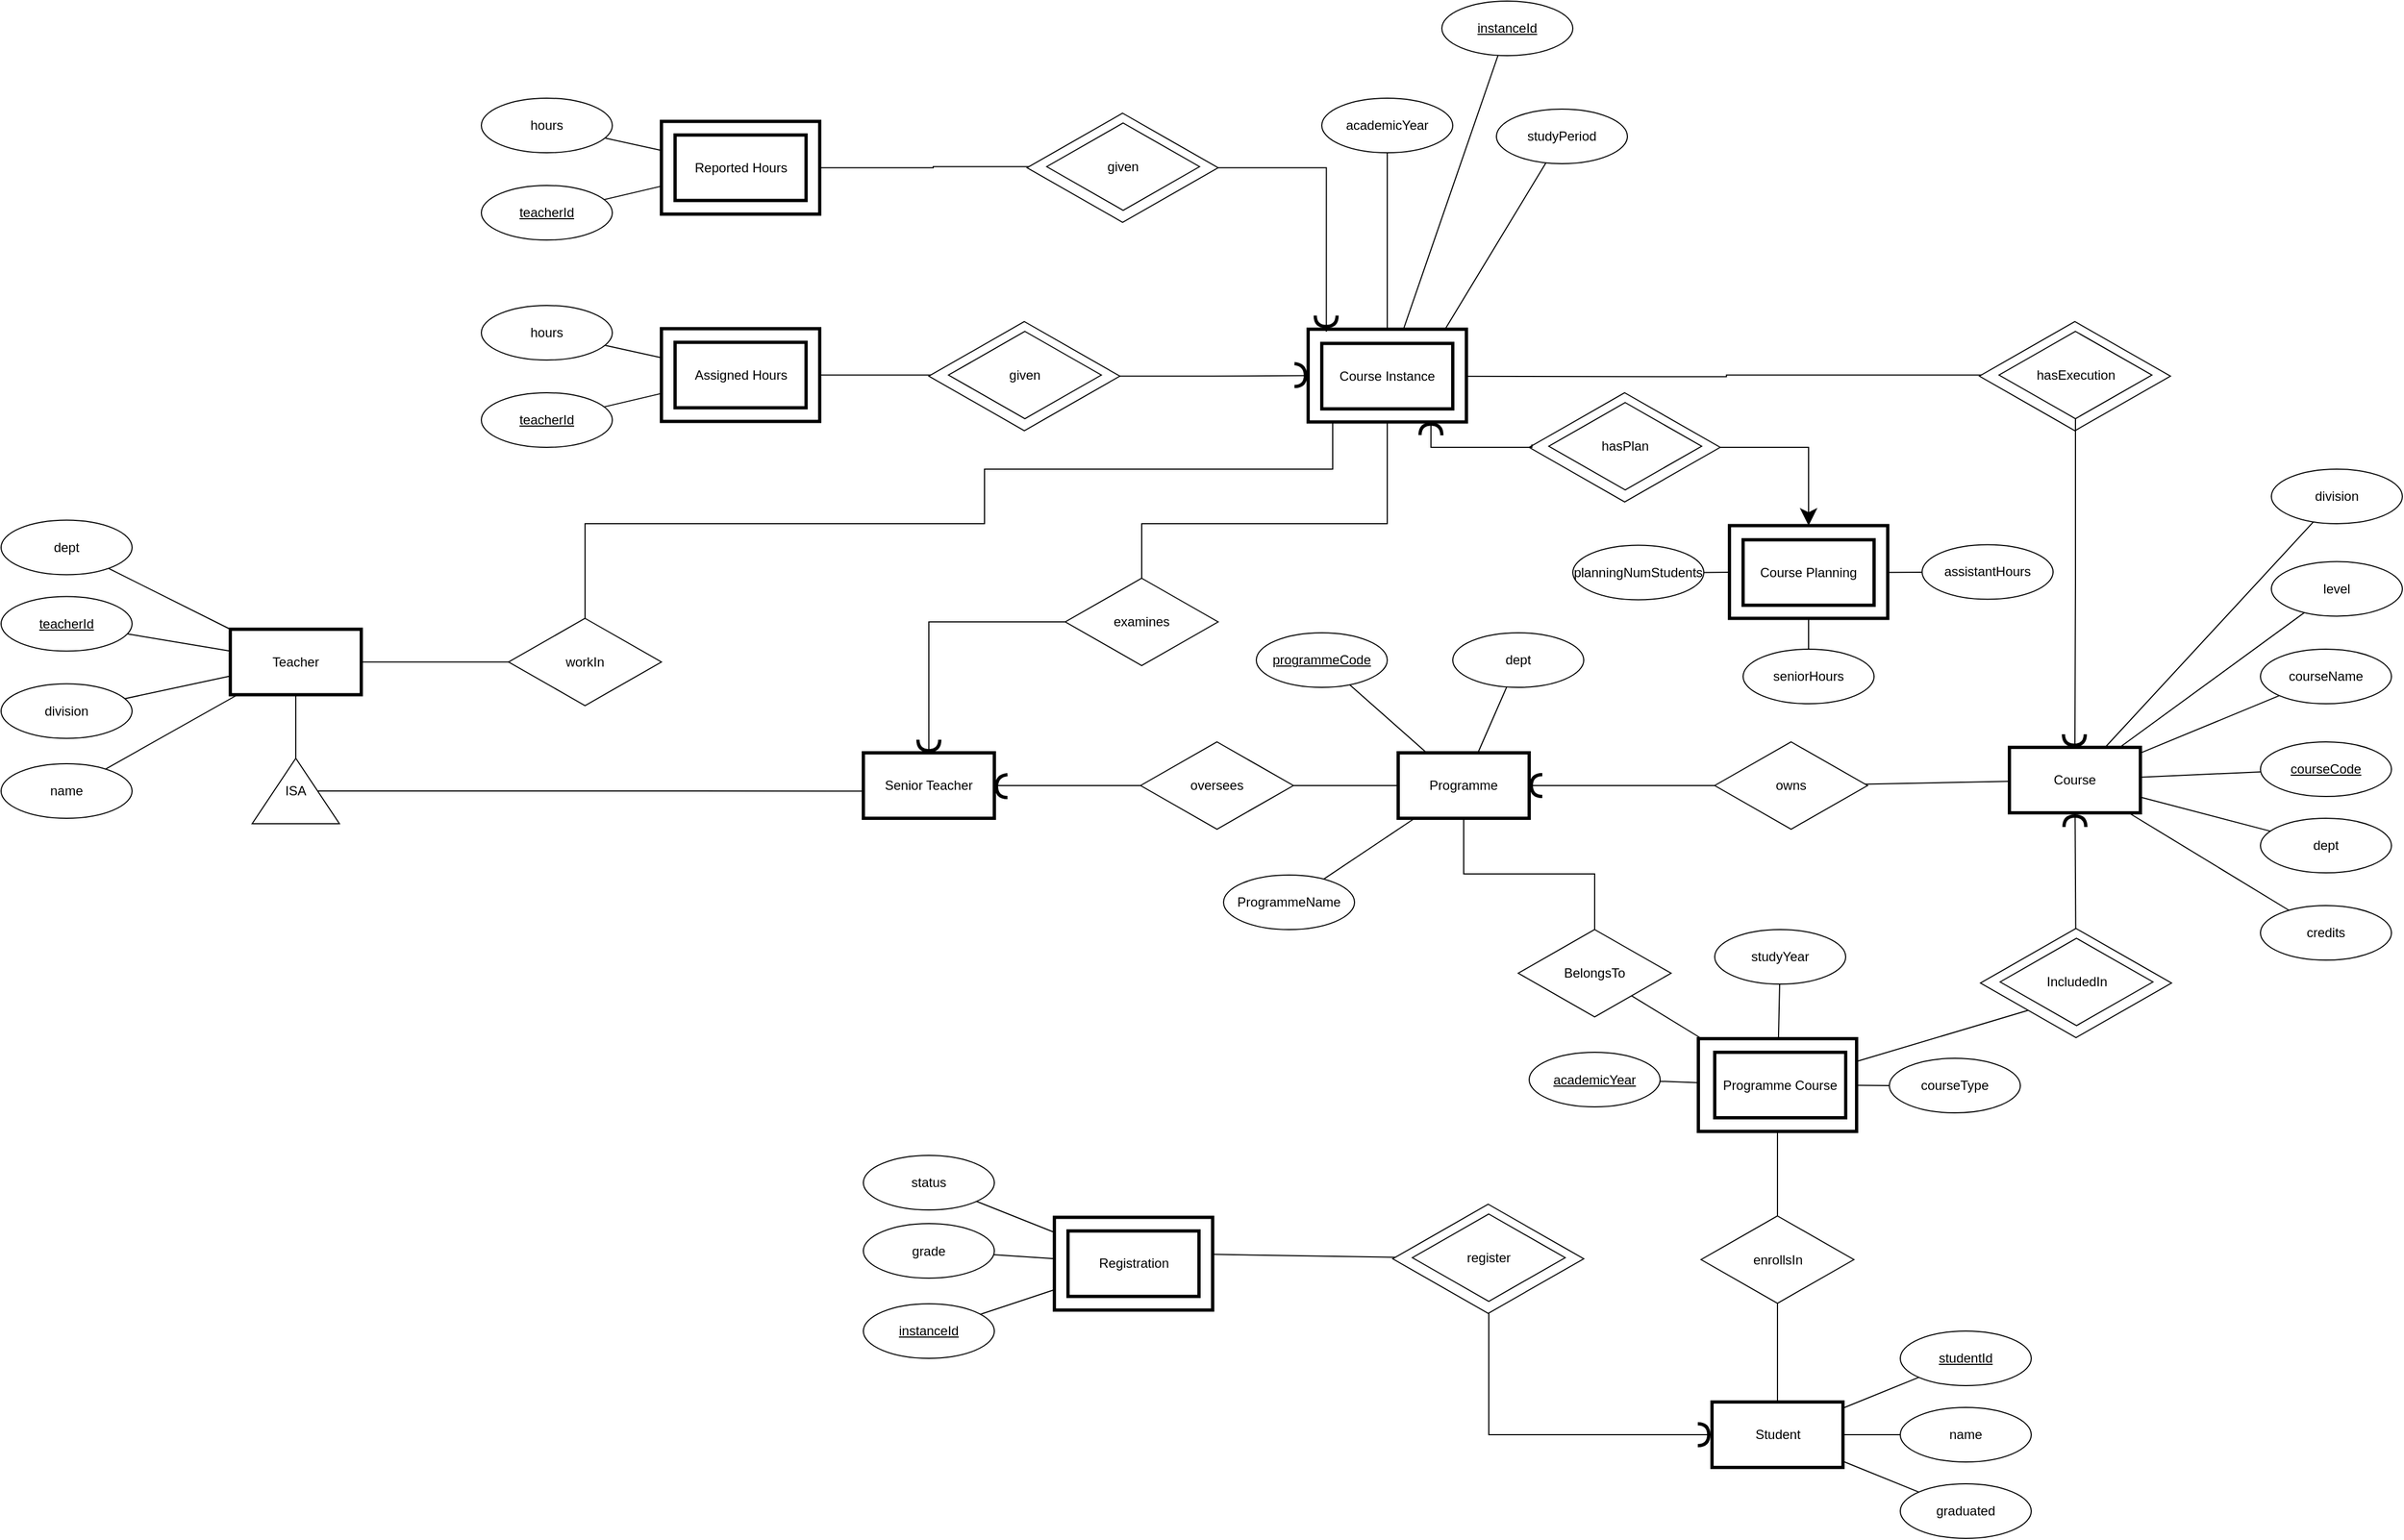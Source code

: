 <mxfile version="24.2.2" type="device">
  <diagram name="Página-1" id="mBDjjEcw4cKG5DQh-Xl2">
    <mxGraphModel dx="2081" dy="1804" grid="1" gridSize="10" guides="1" tooltips="1" connect="1" arrows="1" fold="1" page="1" pageScale="1" pageWidth="827" pageHeight="1169" math="0" shadow="0">
      <root>
        <mxCell id="0" />
        <mxCell id="1" parent="0" />
        <mxCell id="X4g94l9QdzFIB3vsX_Z2-153" style="edgeStyle=orthogonalEdgeStyle;rounded=0;orthogonalLoop=1;jettySize=auto;html=1;endArrow=none;endFill=0;startArrow=baseDash;startFill=0;" parent="1" source="X4g94l9QdzFIB3vsX_Z2-1" target="X4g94l9QdzFIB3vsX_Z2-152" edge="1">
          <mxGeometry relative="1" as="geometry" />
        </mxCell>
        <mxCell id="X4g94l9QdzFIB3vsX_Z2-1" value="Senior Teacher" style="rounded=0;whiteSpace=wrap;html=1;strokeWidth=3;" parent="1" vertex="1">
          <mxGeometry x="190" y="80" width="120" height="60" as="geometry" />
        </mxCell>
        <mxCell id="X4g94l9QdzFIB3vsX_Z2-10" value="" style="rounded=0;orthogonalLoop=1;jettySize=auto;html=1;endArrow=none;endFill=0;" parent="1" source="X4g94l9QdzFIB3vsX_Z2-3" target="X4g94l9QdzFIB3vsX_Z2-11" edge="1">
          <mxGeometry relative="1" as="geometry" />
        </mxCell>
        <mxCell id="X4g94l9QdzFIB3vsX_Z2-3" value="name" style="ellipse;whiteSpace=wrap;html=1;" parent="1" vertex="1">
          <mxGeometry x="-600" y="90" width="120" height="50" as="geometry" />
        </mxCell>
        <mxCell id="X4g94l9QdzFIB3vsX_Z2-269" style="edgeStyle=orthogonalEdgeStyle;rounded=0;orthogonalLoop=1;jettySize=auto;html=1;endArrow=none;endFill=0;" parent="1" source="X4g94l9QdzFIB3vsX_Z2-11" target="X4g94l9QdzFIB3vsX_Z2-268" edge="1">
          <mxGeometry relative="1" as="geometry" />
        </mxCell>
        <mxCell id="IT_xZYxQ61ZV-D8Yhbmj-3" style="edgeStyle=orthogonalEdgeStyle;rounded=0;orthogonalLoop=1;jettySize=auto;html=1;endArrow=none;endFill=0;" edge="1" parent="1" source="X4g94l9QdzFIB3vsX_Z2-11" target="IT_xZYxQ61ZV-D8Yhbmj-1">
          <mxGeometry relative="1" as="geometry">
            <Array as="points">
              <mxPoint x="-330" y="70" />
              <mxPoint x="-330" y="70" />
            </Array>
          </mxGeometry>
        </mxCell>
        <mxCell id="X4g94l9QdzFIB3vsX_Z2-11" value="Teacher" style="rounded=0;whiteSpace=wrap;html=1;strokeWidth=3;" parent="1" vertex="1">
          <mxGeometry x="-390" y="-33.25" width="120" height="60" as="geometry" />
        </mxCell>
        <mxCell id="X4g94l9QdzFIB3vsX_Z2-20" style="rounded=0;orthogonalLoop=1;jettySize=auto;html=1;endArrow=none;endFill=0;" parent="1" source="X4g94l9QdzFIB3vsX_Z2-12" target="X4g94l9QdzFIB3vsX_Z2-11" edge="1">
          <mxGeometry relative="1" as="geometry" />
        </mxCell>
        <mxCell id="X4g94l9QdzFIB3vsX_Z2-12" value="&lt;u&gt;teacherId&lt;/u&gt;" style="ellipse;whiteSpace=wrap;html=1;" parent="1" vertex="1">
          <mxGeometry x="-600" y="-63.25" width="120" height="50" as="geometry" />
        </mxCell>
        <mxCell id="X4g94l9QdzFIB3vsX_Z2-24" value="" style="rounded=0;orthogonalLoop=1;jettySize=auto;html=1;endArrow=none;endFill=0;" parent="1" source="X4g94l9QdzFIB3vsX_Z2-15" target="X4g94l9QdzFIB3vsX_Z2-11" edge="1">
          <mxGeometry relative="1" as="geometry" />
        </mxCell>
        <mxCell id="X4g94l9QdzFIB3vsX_Z2-15" value="dept" style="ellipse;whiteSpace=wrap;html=1;" parent="1" vertex="1">
          <mxGeometry x="-600" y="-133.25" width="120" height="50" as="geometry" />
        </mxCell>
        <mxCell id="X4g94l9QdzFIB3vsX_Z2-23" style="rounded=0;orthogonalLoop=1;jettySize=auto;html=1;endArrow=none;endFill=0;" parent="1" source="X4g94l9QdzFIB3vsX_Z2-19" target="X4g94l9QdzFIB3vsX_Z2-11" edge="1">
          <mxGeometry relative="1" as="geometry" />
        </mxCell>
        <mxCell id="X4g94l9QdzFIB3vsX_Z2-19" value="division" style="ellipse;whiteSpace=wrap;html=1;" parent="1" vertex="1">
          <mxGeometry x="-600" y="16.75" width="120" height="50" as="geometry" />
        </mxCell>
        <mxCell id="X4g94l9QdzFIB3vsX_Z2-161" style="edgeStyle=orthogonalEdgeStyle;rounded=0;orthogonalLoop=1;jettySize=auto;html=1;endArrow=none;endFill=0;" parent="1" source="X4g94l9QdzFIB3vsX_Z2-25" target="X4g94l9QdzFIB3vsX_Z2-159" edge="1">
          <mxGeometry relative="1" as="geometry" />
        </mxCell>
        <mxCell id="X4g94l9QdzFIB3vsX_Z2-25" value="Programme" style="rounded=0;whiteSpace=wrap;html=1;strokeWidth=3;" parent="1" vertex="1">
          <mxGeometry x="680" y="80" width="120" height="60" as="geometry" />
        </mxCell>
        <mxCell id="X4g94l9QdzFIB3vsX_Z2-33" style="rounded=0;orthogonalLoop=1;jettySize=auto;html=1;endArrow=none;endFill=0;" parent="1" source="X4g94l9QdzFIB3vsX_Z2-26" target="X4g94l9QdzFIB3vsX_Z2-25" edge="1">
          <mxGeometry relative="1" as="geometry" />
        </mxCell>
        <mxCell id="X4g94l9QdzFIB3vsX_Z2-26" value="&lt;u&gt;programmeCode&lt;/u&gt;" style="ellipse;whiteSpace=wrap;html=1;" parent="1" vertex="1">
          <mxGeometry x="550" y="-30" width="120" height="50" as="geometry" />
        </mxCell>
        <mxCell id="X4g94l9QdzFIB3vsX_Z2-34" value="" style="rounded=0;orthogonalLoop=1;jettySize=auto;html=1;endArrow=none;endFill=0;" parent="1" source="X4g94l9QdzFIB3vsX_Z2-27" target="X4g94l9QdzFIB3vsX_Z2-25" edge="1">
          <mxGeometry relative="1" as="geometry" />
        </mxCell>
        <mxCell id="X4g94l9QdzFIB3vsX_Z2-27" value="ProgrammeName" style="ellipse;whiteSpace=wrap;html=1;" parent="1" vertex="1">
          <mxGeometry x="520" y="192" width="120" height="50" as="geometry" />
        </mxCell>
        <mxCell id="X4g94l9QdzFIB3vsX_Z2-31" style="rounded=0;orthogonalLoop=1;jettySize=auto;html=1;endArrow=none;endFill=0;" parent="1" source="X4g94l9QdzFIB3vsX_Z2-28" target="X4g94l9QdzFIB3vsX_Z2-25" edge="1">
          <mxGeometry relative="1" as="geometry" />
        </mxCell>
        <mxCell id="X4g94l9QdzFIB3vsX_Z2-28" value="dept" style="ellipse;whiteSpace=wrap;html=1;" parent="1" vertex="1">
          <mxGeometry x="730" y="-30" width="120" height="50" as="geometry" />
        </mxCell>
        <mxCell id="X4g94l9QdzFIB3vsX_Z2-35" value="Course" style="rounded=0;whiteSpace=wrap;html=1;strokeWidth=3;" parent="1" vertex="1">
          <mxGeometry x="1240" y="75" width="120" height="60" as="geometry" />
        </mxCell>
        <mxCell id="X4g94l9QdzFIB3vsX_Z2-36" style="rounded=0;orthogonalLoop=1;jettySize=auto;html=1;endArrow=none;endFill=0;" parent="1" source="X4g94l9QdzFIB3vsX_Z2-37" target="X4g94l9QdzFIB3vsX_Z2-35" edge="1">
          <mxGeometry relative="1" as="geometry" />
        </mxCell>
        <mxCell id="X4g94l9QdzFIB3vsX_Z2-37" value="&lt;u&gt;courseCode&lt;/u&gt;" style="ellipse;whiteSpace=wrap;html=1;" parent="1" vertex="1">
          <mxGeometry x="1470" y="70" width="120" height="50" as="geometry" />
        </mxCell>
        <mxCell id="X4g94l9QdzFIB3vsX_Z2-38" value="" style="rounded=0;orthogonalLoop=1;jettySize=auto;html=1;endArrow=none;endFill=0;" parent="1" source="X4g94l9QdzFIB3vsX_Z2-39" target="X4g94l9QdzFIB3vsX_Z2-35" edge="1">
          <mxGeometry relative="1" as="geometry" />
        </mxCell>
        <mxCell id="X4g94l9QdzFIB3vsX_Z2-39" value="courseName" style="ellipse;whiteSpace=wrap;html=1;" parent="1" vertex="1">
          <mxGeometry x="1470" y="-15" width="120" height="50" as="geometry" />
        </mxCell>
        <mxCell id="X4g94l9QdzFIB3vsX_Z2-40" style="rounded=0;orthogonalLoop=1;jettySize=auto;html=1;endArrow=none;endFill=0;" parent="1" source="X4g94l9QdzFIB3vsX_Z2-41" target="X4g94l9QdzFIB3vsX_Z2-35" edge="1">
          <mxGeometry relative="1" as="geometry" />
        </mxCell>
        <mxCell id="X4g94l9QdzFIB3vsX_Z2-41" value="credits" style="ellipse;whiteSpace=wrap;html=1;" parent="1" vertex="1">
          <mxGeometry x="1470" y="220" width="120" height="50" as="geometry" />
        </mxCell>
        <mxCell id="X4g94l9QdzFIB3vsX_Z2-42" style="rounded=0;orthogonalLoop=1;jettySize=auto;html=1;endArrow=none;endFill=0;" parent="1" source="X4g94l9QdzFIB3vsX_Z2-43" target="X4g94l9QdzFIB3vsX_Z2-35" edge="1">
          <mxGeometry relative="1" as="geometry" />
        </mxCell>
        <mxCell id="X4g94l9QdzFIB3vsX_Z2-43" value="level" style="ellipse;whiteSpace=wrap;html=1;" parent="1" vertex="1">
          <mxGeometry x="1480" y="-95.25" width="120" height="50" as="geometry" />
        </mxCell>
        <mxCell id="X4g94l9QdzFIB3vsX_Z2-45" style="rounded=0;orthogonalLoop=1;jettySize=auto;html=1;endArrow=none;endFill=0;" parent="1" source="X4g94l9QdzFIB3vsX_Z2-44" target="X4g94l9QdzFIB3vsX_Z2-35" edge="1">
          <mxGeometry relative="1" as="geometry" />
        </mxCell>
        <mxCell id="X4g94l9QdzFIB3vsX_Z2-44" value="dept" style="ellipse;whiteSpace=wrap;html=1;" parent="1" vertex="1">
          <mxGeometry x="1470" y="140" width="120" height="50" as="geometry" />
        </mxCell>
        <mxCell id="X4g94l9QdzFIB3vsX_Z2-47" style="rounded=0;orthogonalLoop=1;jettySize=auto;html=1;endArrow=none;endFill=0;" parent="1" source="X4g94l9QdzFIB3vsX_Z2-46" target="X4g94l9QdzFIB3vsX_Z2-35" edge="1">
          <mxGeometry relative="1" as="geometry" />
        </mxCell>
        <mxCell id="X4g94l9QdzFIB3vsX_Z2-46" value="division" style="ellipse;whiteSpace=wrap;html=1;" parent="1" vertex="1">
          <mxGeometry x="1480" y="-180" width="120" height="50" as="geometry" />
        </mxCell>
        <mxCell id="X4g94l9QdzFIB3vsX_Z2-171" style="rounded=0;orthogonalLoop=1;jettySize=auto;html=1;entryX=0;entryY=1;entryDx=0;entryDy=0;endArrow=none;endFill=0;" parent="1" source="X4g94l9QdzFIB3vsX_Z2-50" target="X4g94l9QdzFIB3vsX_Z2-167" edge="1">
          <mxGeometry relative="1" as="geometry" />
        </mxCell>
        <mxCell id="X4g94l9QdzFIB3vsX_Z2-174" style="rounded=0;orthogonalLoop=1;jettySize=auto;html=1;endArrow=none;endFill=0;" parent="1" source="X4g94l9QdzFIB3vsX_Z2-50" target="X4g94l9QdzFIB3vsX_Z2-173" edge="1">
          <mxGeometry relative="1" as="geometry" />
        </mxCell>
        <mxCell id="X4g94l9QdzFIB3vsX_Z2-50" value="" style="rounded=0;whiteSpace=wrap;html=1;strokeWidth=3;" parent="1" vertex="1">
          <mxGeometry x="955" y="342" width="145" height="85" as="geometry" />
        </mxCell>
        <mxCell id="X4g94l9QdzFIB3vsX_Z2-55" style="rounded=0;orthogonalLoop=1;jettySize=auto;html=1;endArrow=none;endFill=0;" parent="1" source="X4g94l9QdzFIB3vsX_Z2-56" target="X4g94l9QdzFIB3vsX_Z2-50" edge="1">
          <mxGeometry relative="1" as="geometry" />
        </mxCell>
        <mxCell id="X4g94l9QdzFIB3vsX_Z2-56" value="&lt;u&gt;academicYear&lt;/u&gt;" style="ellipse;whiteSpace=wrap;html=1;" parent="1" vertex="1">
          <mxGeometry x="800" y="354.5" width="120" height="50" as="geometry" />
        </mxCell>
        <mxCell id="X4g94l9QdzFIB3vsX_Z2-57" style="rounded=0;orthogonalLoop=1;jettySize=auto;html=1;endArrow=none;endFill=0;" parent="1" source="X4g94l9QdzFIB3vsX_Z2-58" target="X4g94l9QdzFIB3vsX_Z2-50" edge="1">
          <mxGeometry relative="1" as="geometry">
            <mxPoint x="1154" y="474.886" as="targetPoint" />
          </mxGeometry>
        </mxCell>
        <mxCell id="X4g94l9QdzFIB3vsX_Z2-58" value="studyYear" style="ellipse;whiteSpace=wrap;html=1;" parent="1" vertex="1">
          <mxGeometry x="970" y="242" width="120" height="50" as="geometry" />
        </mxCell>
        <mxCell id="X4g94l9QdzFIB3vsX_Z2-61" style="rounded=0;orthogonalLoop=1;jettySize=auto;html=1;endArrow=none;endFill=0;" parent="1" source="X4g94l9QdzFIB3vsX_Z2-62" target="X4g94l9QdzFIB3vsX_Z2-50" edge="1">
          <mxGeometry relative="1" as="geometry" />
        </mxCell>
        <mxCell id="X4g94l9QdzFIB3vsX_Z2-62" value="courseType" style="ellipse;whiteSpace=wrap;html=1;" parent="1" vertex="1">
          <mxGeometry x="1130" y="360" width="120" height="50" as="geometry" />
        </mxCell>
        <mxCell id="X4g94l9QdzFIB3vsX_Z2-65" style="edgeStyle=orthogonalEdgeStyle;rounded=0;orthogonalLoop=1;jettySize=auto;html=1;exitX=0.5;exitY=1;exitDx=0;exitDy=0;" parent="1" edge="1">
          <mxGeometry relative="1" as="geometry">
            <mxPoint x="1262.5" y="310" as="sourcePoint" />
            <mxPoint x="1262.5" y="310" as="targetPoint" />
          </mxGeometry>
        </mxCell>
        <mxCell id="X4g94l9QdzFIB3vsX_Z2-189" style="edgeStyle=orthogonalEdgeStyle;rounded=0;orthogonalLoop=1;jettySize=auto;html=1;endArrow=none;endFill=0;" parent="1" target="X4g94l9QdzFIB3vsX_Z2-186" edge="1">
          <mxGeometry relative="1" as="geometry">
            <mxPoint x="730" y="-265.185" as="sourcePoint" />
          </mxGeometry>
        </mxCell>
        <mxCell id="X4g94l9QdzFIB3vsX_Z2-70" style="rounded=0;orthogonalLoop=1;jettySize=auto;html=1;endArrow=none;endFill=0;" parent="1" source="X4g94l9QdzFIB3vsX_Z2-71" edge="1">
          <mxGeometry relative="1" as="geometry">
            <mxPoint x="715.113" y="-295.25" as="targetPoint" />
          </mxGeometry>
        </mxCell>
        <mxCell id="X4g94l9QdzFIB3vsX_Z2-71" value="studyPeriod" style="ellipse;whiteSpace=wrap;html=1;" parent="1" vertex="1">
          <mxGeometry x="770" y="-510" width="120" height="50" as="geometry" />
        </mxCell>
        <mxCell id="X4g94l9QdzFIB3vsX_Z2-72" style="rounded=0;orthogonalLoop=1;jettySize=auto;html=1;endArrow=none;endFill=0;" parent="1" source="X4g94l9QdzFIB3vsX_Z2-73" target="X4g94l9QdzFIB3vsX_Z2-194" edge="1">
          <mxGeometry relative="1" as="geometry">
            <mxPoint x="670" y="-295.25" as="targetPoint" />
          </mxGeometry>
        </mxCell>
        <mxCell id="X4g94l9QdzFIB3vsX_Z2-73" value="academicYear" style="ellipse;whiteSpace=wrap;html=1;" parent="1" vertex="1">
          <mxGeometry x="610" y="-520" width="120" height="50" as="geometry" />
        </mxCell>
        <mxCell id="X4g94l9QdzFIB3vsX_Z2-74" style="rounded=0;orthogonalLoop=1;jettySize=auto;html=1;endArrow=none;endFill=0;" parent="1" source="X4g94l9QdzFIB3vsX_Z2-75" target="X4g94l9QdzFIB3vsX_Z2-194" edge="1">
          <mxGeometry relative="1" as="geometry">
            <mxPoint x="623.083" y="-295.25" as="targetPoint" />
          </mxGeometry>
        </mxCell>
        <mxCell id="X4g94l9QdzFIB3vsX_Z2-75" value="instanceId" style="ellipse;whiteSpace=wrap;html=1;fontStyle=4" parent="1" vertex="1">
          <mxGeometry x="720" y="-609" width="120" height="50" as="geometry" />
        </mxCell>
        <mxCell id="X4g94l9QdzFIB3vsX_Z2-78" style="edgeStyle=orthogonalEdgeStyle;rounded=0;orthogonalLoop=1;jettySize=auto;html=1;exitX=0.5;exitY=1;exitDx=0;exitDy=0;" parent="1" source="X4g94l9QdzFIB3vsX_Z2-75" target="X4g94l9QdzFIB3vsX_Z2-75" edge="1">
          <mxGeometry relative="1" as="geometry" />
        </mxCell>
        <mxCell id="X4g94l9QdzFIB3vsX_Z2-223" style="edgeStyle=orthogonalEdgeStyle;rounded=0;orthogonalLoop=1;jettySize=auto;html=1;" parent="1" source="X4g94l9QdzFIB3vsX_Z2-225" target="X4g94l9QdzFIB3vsX_Z2-218" edge="1">
          <mxGeometry relative="1" as="geometry">
            <mxPoint x="137.5" y="-357.75" as="sourcePoint" />
          </mxGeometry>
        </mxCell>
        <mxCell id="X4g94l9QdzFIB3vsX_Z2-112" style="edgeStyle=orthogonalEdgeStyle;rounded=0;orthogonalLoop=1;jettySize=auto;html=1;exitX=0.5;exitY=1;exitDx=0;exitDy=0;" parent="1" edge="1">
          <mxGeometry relative="1" as="geometry">
            <mxPoint x="380" y="414.5" as="sourcePoint" />
            <mxPoint x="380" y="414.5" as="targetPoint" />
          </mxGeometry>
        </mxCell>
        <mxCell id="X4g94l9QdzFIB3vsX_Z2-114" style="rounded=0;orthogonalLoop=1;jettySize=auto;html=1;endArrow=none;endFill=0;" parent="1" source="X4g94l9QdzFIB3vsX_Z2-113" target="X4g94l9QdzFIB3vsX_Z2-225" edge="1">
          <mxGeometry relative="1" as="geometry">
            <mxPoint x="17.5" y="-334.933" as="targetPoint" />
          </mxGeometry>
        </mxCell>
        <mxCell id="X4g94l9QdzFIB3vsX_Z2-113" value="hours" style="ellipse;whiteSpace=wrap;html=1;" parent="1" vertex="1">
          <mxGeometry x="-160" y="-330" width="120" height="50" as="geometry" />
        </mxCell>
        <mxCell id="X4g94l9QdzFIB3vsX_Z2-243" style="edgeStyle=orthogonalEdgeStyle;rounded=0;orthogonalLoop=1;jettySize=auto;html=1;endArrow=none;endFill=0;" parent="1" source="X4g94l9QdzFIB3vsX_Z2-124" target="X4g94l9QdzFIB3vsX_Z2-242" edge="1">
          <mxGeometry relative="1" as="geometry" />
        </mxCell>
        <mxCell id="X4g94l9QdzFIB3vsX_Z2-257" style="edgeStyle=orthogonalEdgeStyle;rounded=0;orthogonalLoop=1;jettySize=auto;html=1;endArrow=none;endFill=0;" parent="1" source="X4g94l9QdzFIB3vsX_Z2-124" target="X4g94l9QdzFIB3vsX_Z2-255" edge="1">
          <mxGeometry relative="1" as="geometry" />
        </mxCell>
        <mxCell id="X4g94l9QdzFIB3vsX_Z2-124" value="Student" style="rounded=0;whiteSpace=wrap;html=1;strokeWidth=3;" parent="1" vertex="1">
          <mxGeometry x="967.5" y="675" width="120" height="60" as="geometry" />
        </mxCell>
        <mxCell id="X4g94l9QdzFIB3vsX_Z2-125" style="rounded=0;orthogonalLoop=1;jettySize=auto;html=1;endArrow=none;endFill=0;" parent="1" source="X4g94l9QdzFIB3vsX_Z2-126" target="X4g94l9QdzFIB3vsX_Z2-124" edge="1">
          <mxGeometry relative="1" as="geometry" />
        </mxCell>
        <mxCell id="X4g94l9QdzFIB3vsX_Z2-126" value="&lt;u&gt;studentId&lt;/u&gt;" style="ellipse;whiteSpace=wrap;html=1;" parent="1" vertex="1">
          <mxGeometry x="1140" y="610" width="120" height="50" as="geometry" />
        </mxCell>
        <mxCell id="X4g94l9QdzFIB3vsX_Z2-127" style="rounded=0;orthogonalLoop=1;jettySize=auto;html=1;endArrow=none;endFill=0;" parent="1" source="X4g94l9QdzFIB3vsX_Z2-128" target="X4g94l9QdzFIB3vsX_Z2-124" edge="1">
          <mxGeometry relative="1" as="geometry" />
        </mxCell>
        <mxCell id="X4g94l9QdzFIB3vsX_Z2-128" value="name" style="ellipse;whiteSpace=wrap;html=1;" parent="1" vertex="1">
          <mxGeometry x="1140" y="680" width="120" height="50" as="geometry" />
        </mxCell>
        <mxCell id="X4g94l9QdzFIB3vsX_Z2-134" style="rounded=0;orthogonalLoop=1;jettySize=auto;html=1;endArrow=none;endFill=0;" parent="1" source="X4g94l9QdzFIB3vsX_Z2-132" target="X4g94l9QdzFIB3vsX_Z2-124" edge="1">
          <mxGeometry relative="1" as="geometry" />
        </mxCell>
        <mxCell id="X4g94l9QdzFIB3vsX_Z2-132" value="graduated" style="ellipse;whiteSpace=wrap;html=1;" parent="1" vertex="1">
          <mxGeometry x="1140" y="750" width="120" height="50" as="geometry" />
        </mxCell>
        <mxCell id="X4g94l9QdzFIB3vsX_Z2-261" style="rounded=0;orthogonalLoop=1;jettySize=auto;html=1;endArrow=none;endFill=0;" parent="1" source="X4g94l9QdzFIB3vsX_Z2-141" target="X4g94l9QdzFIB3vsX_Z2-252" edge="1">
          <mxGeometry relative="1" as="geometry" />
        </mxCell>
        <mxCell id="X4g94l9QdzFIB3vsX_Z2-141" value="status" style="ellipse;whiteSpace=wrap;html=1;" parent="1" vertex="1">
          <mxGeometry x="190" y="449" width="120" height="50" as="geometry" />
        </mxCell>
        <mxCell id="X4g94l9QdzFIB3vsX_Z2-262" style="rounded=0;orthogonalLoop=1;jettySize=auto;html=1;endArrow=none;endFill=0;" parent="1" source="X4g94l9QdzFIB3vsX_Z2-143" target="X4g94l9QdzFIB3vsX_Z2-252" edge="1">
          <mxGeometry relative="1" as="geometry" />
        </mxCell>
        <mxCell id="X4g94l9QdzFIB3vsX_Z2-143" value="grade" style="ellipse;whiteSpace=wrap;html=1;" parent="1" vertex="1">
          <mxGeometry x="190" y="511.5" width="120" height="50" as="geometry" />
        </mxCell>
        <mxCell id="X4g94l9QdzFIB3vsX_Z2-154" style="edgeStyle=orthogonalEdgeStyle;rounded=0;orthogonalLoop=1;jettySize=auto;html=1;endArrow=none;endFill=0;" parent="1" source="X4g94l9QdzFIB3vsX_Z2-152" target="X4g94l9QdzFIB3vsX_Z2-25" edge="1">
          <mxGeometry relative="1" as="geometry" />
        </mxCell>
        <mxCell id="X4g94l9QdzFIB3vsX_Z2-152" value="oversees" style="rhombus;whiteSpace=wrap;html=1;" parent="1" vertex="1">
          <mxGeometry x="444" y="70" width="140" height="80" as="geometry" />
        </mxCell>
        <mxCell id="X4g94l9QdzFIB3vsX_Z2-157" value="" style="curved=1;endArrow=none;html=1;rounded=0;endFill=0;strokeWidth=3;" parent="1" edge="1">
          <mxGeometry width="50" height="50" relative="1" as="geometry">
            <mxPoint x="322" y="121" as="sourcePoint" />
            <mxPoint x="322" y="100" as="targetPoint" />
            <Array as="points">
              <mxPoint x="312" y="121" />
              <mxPoint x="312" y="101" />
            </Array>
          </mxGeometry>
        </mxCell>
        <mxCell id="X4g94l9QdzFIB3vsX_Z2-162" style="rounded=0;orthogonalLoop=1;jettySize=auto;html=1;endArrow=none;endFill=0;" parent="1" source="X4g94l9QdzFIB3vsX_Z2-159" target="X4g94l9QdzFIB3vsX_Z2-35" edge="1">
          <mxGeometry relative="1" as="geometry" />
        </mxCell>
        <mxCell id="X4g94l9QdzFIB3vsX_Z2-159" value="owns" style="rhombus;whiteSpace=wrap;html=1;" parent="1" vertex="1">
          <mxGeometry x="970" y="70" width="140" height="80" as="geometry" />
        </mxCell>
        <mxCell id="X4g94l9QdzFIB3vsX_Z2-163" value="" style="curved=1;endArrow=none;html=1;rounded=0;endFill=0;strokeWidth=3;" parent="1" edge="1">
          <mxGeometry width="50" height="50" relative="1" as="geometry">
            <mxPoint x="812" y="120" as="sourcePoint" />
            <mxPoint x="812" y="100" as="targetPoint" />
            <Array as="points">
              <mxPoint x="802" y="120" />
              <mxPoint x="802" y="100" />
            </Array>
          </mxGeometry>
        </mxCell>
        <mxCell id="X4g94l9QdzFIB3vsX_Z2-172" style="rounded=0;orthogonalLoop=1;jettySize=auto;html=1;endArrow=none;endFill=0;" parent="1" source="X4g94l9QdzFIB3vsX_Z2-167" target="X4g94l9QdzFIB3vsX_Z2-35" edge="1">
          <mxGeometry relative="1" as="geometry" />
        </mxCell>
        <mxCell id="X4g94l9QdzFIB3vsX_Z2-167" value="" style="rhombus;whiteSpace=wrap;html=1;" parent="1" vertex="1">
          <mxGeometry x="1213.5" y="241" width="175" height="100" as="geometry" />
        </mxCell>
        <mxCell id="X4g94l9QdzFIB3vsX_Z2-164" value="&lt;span style=&quot;font-size: 12px;&quot;&gt;IncludedIn&lt;/span&gt;" style="rhombus;whiteSpace=wrap;html=1;" parent="1" vertex="1">
          <mxGeometry x="1231.5" y="250" width="140" height="80" as="geometry" />
        </mxCell>
        <mxCell id="X4g94l9QdzFIB3vsX_Z2-170" value="Programme Course" style="rounded=0;whiteSpace=wrap;html=1;strokeWidth=3;" parent="1" vertex="1">
          <mxGeometry x="970" y="354.5" width="120" height="60" as="geometry" />
        </mxCell>
        <mxCell id="X4g94l9QdzFIB3vsX_Z2-168" style="edgeStyle=orthogonalEdgeStyle;rounded=0;orthogonalLoop=1;jettySize=auto;html=1;exitX=0.5;exitY=1;exitDx=0;exitDy=0;" parent="1" source="X4g94l9QdzFIB3vsX_Z2-164" target="X4g94l9QdzFIB3vsX_Z2-164" edge="1">
          <mxGeometry relative="1" as="geometry" />
        </mxCell>
        <mxCell id="X4g94l9QdzFIB3vsX_Z2-175" style="rounded=0;orthogonalLoop=1;jettySize=auto;html=1;endArrow=none;endFill=0;edgeStyle=orthogonalEdgeStyle;" parent="1" source="X4g94l9QdzFIB3vsX_Z2-173" target="X4g94l9QdzFIB3vsX_Z2-25" edge="1">
          <mxGeometry relative="1" as="geometry" />
        </mxCell>
        <mxCell id="X4g94l9QdzFIB3vsX_Z2-173" value="BelongsTo" style="rhombus;whiteSpace=wrap;html=1;" parent="1" vertex="1">
          <mxGeometry x="790" y="242" width="140" height="80" as="geometry" />
        </mxCell>
        <mxCell id="X4g94l9QdzFIB3vsX_Z2-178" style="edgeStyle=orthogonalEdgeStyle;rounded=0;orthogonalLoop=1;jettySize=auto;html=1;endArrow=none;endFill=0;" parent="1" source="X4g94l9QdzFIB3vsX_Z2-177" target="X4g94l9QdzFIB3vsX_Z2-1" edge="1">
          <mxGeometry relative="1" as="geometry" />
        </mxCell>
        <mxCell id="X4g94l9QdzFIB3vsX_Z2-182" style="edgeStyle=orthogonalEdgeStyle;rounded=0;orthogonalLoop=1;jettySize=auto;html=1;endArrow=none;endFill=0;" parent="1" source="X4g94l9QdzFIB3vsX_Z2-177" target="X4g94l9QdzFIB3vsX_Z2-194" edge="1">
          <mxGeometry relative="1" as="geometry">
            <mxPoint x="610" y="-265.25" as="targetPoint" />
            <Array as="points">
              <mxPoint x="670" y="-130" />
            </Array>
          </mxGeometry>
        </mxCell>
        <mxCell id="X4g94l9QdzFIB3vsX_Z2-177" value="examines" style="rhombus;whiteSpace=wrap;html=1;" parent="1" vertex="1">
          <mxGeometry x="375" y="-80" width="140" height="80" as="geometry" />
        </mxCell>
        <mxCell id="X4g94l9QdzFIB3vsX_Z2-179" value="" style="curved=1;endArrow=none;html=1;rounded=0;endFill=0;strokeWidth=3;" parent="1" edge="1">
          <mxGeometry width="50" height="50" relative="1" as="geometry">
            <mxPoint x="260" y="68" as="sourcePoint" />
            <mxPoint x="240" y="68" as="targetPoint" />
            <Array as="points">
              <mxPoint x="260" y="78" />
              <mxPoint x="240" y="78" />
            </Array>
          </mxGeometry>
        </mxCell>
        <mxCell id="X4g94l9QdzFIB3vsX_Z2-184" style="edgeStyle=orthogonalEdgeStyle;rounded=0;orthogonalLoop=1;jettySize=auto;html=1;exitX=0.5;exitY=1;exitDx=0;exitDy=0;" parent="1" edge="1">
          <mxGeometry relative="1" as="geometry">
            <mxPoint x="1261.5" y="-246.25" as="sourcePoint" />
            <mxPoint x="1261.5" y="-246.25" as="targetPoint" />
          </mxGeometry>
        </mxCell>
        <mxCell id="X4g94l9QdzFIB3vsX_Z2-185" value="" style="rhombus;whiteSpace=wrap;html=1;" parent="1" vertex="1">
          <mxGeometry x="1212.5" y="-315.25" width="175" height="100" as="geometry" />
        </mxCell>
        <mxCell id="X4g94l9QdzFIB3vsX_Z2-191" style="edgeStyle=orthogonalEdgeStyle;rounded=0;orthogonalLoop=1;jettySize=auto;html=1;endArrow=none;endFill=0;" parent="1" source="X4g94l9QdzFIB3vsX_Z2-186" target="X4g94l9QdzFIB3vsX_Z2-35" edge="1">
          <mxGeometry relative="1" as="geometry" />
        </mxCell>
        <mxCell id="X4g94l9QdzFIB3vsX_Z2-186" value="&lt;span style=&quot;font-size: 12px;&quot;&gt;hasExecution&lt;/span&gt;" style="rhombus;whiteSpace=wrap;html=1;" parent="1" vertex="1">
          <mxGeometry x="1230.5" y="-306.25" width="140" height="80" as="geometry" />
        </mxCell>
        <mxCell id="X4g94l9QdzFIB3vsX_Z2-187" style="edgeStyle=orthogonalEdgeStyle;rounded=0;orthogonalLoop=1;jettySize=auto;html=1;exitX=0.5;exitY=1;exitDx=0;exitDy=0;" parent="1" source="X4g94l9QdzFIB3vsX_Z2-186" target="X4g94l9QdzFIB3vsX_Z2-186" edge="1">
          <mxGeometry relative="1" as="geometry" />
        </mxCell>
        <mxCell id="X4g94l9QdzFIB3vsX_Z2-192" value="" style="rounded=0;whiteSpace=wrap;html=1;strokeWidth=3;" parent="1" vertex="1">
          <mxGeometry x="597.5" y="-308.25" width="145" height="85" as="geometry" />
        </mxCell>
        <mxCell id="X4g94l9QdzFIB3vsX_Z2-188" value="" style="curved=1;endArrow=none;html=1;rounded=0;endFill=0;strokeWidth=3;" parent="1" edge="1">
          <mxGeometry width="50" height="50" relative="1" as="geometry">
            <mxPoint x="1309.5" y="63" as="sourcePoint" />
            <mxPoint x="1289.5" y="63" as="targetPoint" />
            <Array as="points">
              <mxPoint x="1309.5" y="73" />
              <mxPoint x="1289.5" y="73" />
            </Array>
          </mxGeometry>
        </mxCell>
        <mxCell id="X4g94l9QdzFIB3vsX_Z2-194" value="Course Instance" style="rounded=0;whiteSpace=wrap;html=1;strokeWidth=3;" parent="1" vertex="1">
          <mxGeometry x="610" y="-295.25" width="120" height="60" as="geometry" />
        </mxCell>
        <mxCell id="X4g94l9QdzFIB3vsX_Z2-195" style="rounded=0;orthogonalLoop=1;jettySize=auto;html=1;endArrow=none;endFill=0;entryX=1;entryY=0.5;entryDx=0;entryDy=0;" parent="1" source="X4g94l9QdzFIB3vsX_Z2-196" target="X4g94l9QdzFIB3vsX_Z2-203" edge="1">
          <mxGeometry relative="1" as="geometry">
            <mxPoint x="1101.113" y="-115.25" as="targetPoint" />
          </mxGeometry>
        </mxCell>
        <mxCell id="X4g94l9QdzFIB3vsX_Z2-196" value="assistantHours" style="ellipse;whiteSpace=wrap;html=1;" parent="1" vertex="1">
          <mxGeometry x="1160" y="-110.75" width="120" height="50" as="geometry" />
        </mxCell>
        <mxCell id="X4g94l9QdzFIB3vsX_Z2-197" style="rounded=0;orthogonalLoop=1;jettySize=auto;html=1;endArrow=none;endFill=0;" parent="1" source="X4g94l9QdzFIB3vsX_Z2-198" edge="1">
          <mxGeometry relative="1" as="geometry">
            <mxPoint x="1056" y="-115.25" as="targetPoint" />
          </mxGeometry>
        </mxCell>
        <mxCell id="X4g94l9QdzFIB3vsX_Z2-198" value="seniorHours" style="ellipse;whiteSpace=wrap;html=1;" parent="1" vertex="1">
          <mxGeometry x="996" y="-15" width="120" height="50" as="geometry" />
        </mxCell>
        <mxCell id="X4g94l9QdzFIB3vsX_Z2-201" style="edgeStyle=orthogonalEdgeStyle;rounded=0;orthogonalLoop=1;jettySize=auto;html=1;exitX=0.5;exitY=1;exitDx=0;exitDy=0;" parent="1" edge="1">
          <mxGeometry relative="1" as="geometry">
            <mxPoint x="920" y="-160" as="sourcePoint" />
            <mxPoint x="920" y="-160" as="targetPoint" />
          </mxGeometry>
        </mxCell>
        <mxCell id="X4g94l9QdzFIB3vsX_Z2-202" value="" style="rounded=0;whiteSpace=wrap;html=1;strokeWidth=3;" parent="1" vertex="1">
          <mxGeometry x="983.5" y="-128.25" width="145" height="85" as="geometry" />
        </mxCell>
        <mxCell id="X4g94l9QdzFIB3vsX_Z2-203" value="Course Planning" style="rounded=0;whiteSpace=wrap;html=1;strokeWidth=3;" parent="1" vertex="1">
          <mxGeometry x="996" y="-115.25" width="120" height="60" as="geometry" />
        </mxCell>
        <mxCell id="X4g94l9QdzFIB3vsX_Z2-205" style="rounded=0;orthogonalLoop=1;jettySize=auto;html=1;endArrow=none;endFill=0;" parent="1" source="X4g94l9QdzFIB3vsX_Z2-204" target="X4g94l9QdzFIB3vsX_Z2-202" edge="1">
          <mxGeometry relative="1" as="geometry" />
        </mxCell>
        <mxCell id="X4g94l9QdzFIB3vsX_Z2-204" value="planningNumStudents" style="ellipse;whiteSpace=wrap;html=1;" parent="1" vertex="1">
          <mxGeometry x="840" y="-110.25" width="120" height="50" as="geometry" />
        </mxCell>
        <mxCell id="X4g94l9QdzFIB3vsX_Z2-206" style="edgeStyle=orthogonalEdgeStyle;rounded=0;orthogonalLoop=1;jettySize=auto;html=1;exitX=0.5;exitY=1;exitDx=0;exitDy=0;" parent="1" edge="1">
          <mxGeometry relative="1" as="geometry">
            <mxPoint x="849" y="-181" as="sourcePoint" />
            <mxPoint x="849" y="-181" as="targetPoint" />
          </mxGeometry>
        </mxCell>
        <mxCell id="X4g94l9QdzFIB3vsX_Z2-212" style="edgeStyle=orthogonalEdgeStyle;rounded=0;orthogonalLoop=1;jettySize=auto;html=1;endArrow=classic;endFill=1;endSize=13;" parent="1" source="X4g94l9QdzFIB3vsX_Z2-207" target="X4g94l9QdzFIB3vsX_Z2-202" edge="1">
          <mxGeometry relative="1" as="geometry" />
        </mxCell>
        <mxCell id="X4g94l9QdzFIB3vsX_Z2-207" value="" style="rhombus;whiteSpace=wrap;html=1;" parent="1" vertex="1">
          <mxGeometry x="800" y="-250" width="175" height="100" as="geometry" />
        </mxCell>
        <mxCell id="X4g94l9QdzFIB3vsX_Z2-208" value="&lt;span style=&quot;font-size: 12px;&quot;&gt;hasPlan&lt;/span&gt;" style="rhombus;whiteSpace=wrap;html=1;" parent="1" vertex="1">
          <mxGeometry x="818" y="-241" width="140" height="80" as="geometry" />
        </mxCell>
        <mxCell id="X4g94l9QdzFIB3vsX_Z2-209" style="edgeStyle=orthogonalEdgeStyle;rounded=0;orthogonalLoop=1;jettySize=auto;html=1;exitX=0.5;exitY=1;exitDx=0;exitDy=0;" parent="1" source="X4g94l9QdzFIB3vsX_Z2-208" target="X4g94l9QdzFIB3vsX_Z2-208" edge="1">
          <mxGeometry relative="1" as="geometry" />
        </mxCell>
        <mxCell id="X4g94l9QdzFIB3vsX_Z2-210" value="" style="curved=1;endArrow=none;html=1;rounded=0;endFill=0;strokeWidth=3;" parent="1" edge="1">
          <mxGeometry width="50" height="50" relative="1" as="geometry">
            <mxPoint x="720" y="-211" as="sourcePoint" />
            <mxPoint x="700" y="-211.25" as="targetPoint" />
            <Array as="points">
              <mxPoint x="720" y="-221.25" />
              <mxPoint x="700" y="-221.25" />
            </Array>
          </mxGeometry>
        </mxCell>
        <mxCell id="X4g94l9QdzFIB3vsX_Z2-216" style="edgeStyle=orthogonalEdgeStyle;rounded=0;orthogonalLoop=1;jettySize=auto;html=1;exitX=0.5;exitY=1;exitDx=0;exitDy=0;" parent="1" edge="1">
          <mxGeometry relative="1" as="geometry">
            <mxPoint x="299" y="-246.25" as="sourcePoint" />
            <mxPoint x="299" y="-246.25" as="targetPoint" />
          </mxGeometry>
        </mxCell>
        <mxCell id="X4g94l9QdzFIB3vsX_Z2-227" style="edgeStyle=orthogonalEdgeStyle;rounded=0;orthogonalLoop=1;jettySize=auto;html=1;endArrow=none;endFill=0;" parent="1" source="X4g94l9QdzFIB3vsX_Z2-217" target="X4g94l9QdzFIB3vsX_Z2-192" edge="1">
          <mxGeometry relative="1" as="geometry" />
        </mxCell>
        <mxCell id="X4g94l9QdzFIB3vsX_Z2-217" value="" style="rhombus;whiteSpace=wrap;html=1;" parent="1" vertex="1">
          <mxGeometry x="250" y="-315.25" width="175" height="100" as="geometry" />
        </mxCell>
        <mxCell id="X4g94l9QdzFIB3vsX_Z2-218" value="&lt;span style=&quot;font-size: 12px;&quot;&gt;given&lt;/span&gt;" style="rhombus;whiteSpace=wrap;html=1;" parent="1" vertex="1">
          <mxGeometry x="268" y="-306.25" width="140" height="80" as="geometry" />
        </mxCell>
        <mxCell id="X4g94l9QdzFIB3vsX_Z2-219" style="edgeStyle=orthogonalEdgeStyle;rounded=0;orthogonalLoop=1;jettySize=auto;html=1;exitX=0.5;exitY=1;exitDx=0;exitDy=0;" parent="1" source="X4g94l9QdzFIB3vsX_Z2-218" target="X4g94l9QdzFIB3vsX_Z2-218" edge="1">
          <mxGeometry relative="1" as="geometry" />
        </mxCell>
        <mxCell id="X4g94l9QdzFIB3vsX_Z2-221" style="rounded=0;orthogonalLoop=1;jettySize=auto;html=1;endArrow=none;endFill=0;" parent="1" source="X4g94l9QdzFIB3vsX_Z2-220" target="X4g94l9QdzFIB3vsX_Z2-225" edge="1">
          <mxGeometry relative="1" as="geometry">
            <mxPoint x="41.398" y="-327.75" as="targetPoint" />
          </mxGeometry>
        </mxCell>
        <mxCell id="X4g94l9QdzFIB3vsX_Z2-220" value="&lt;font face=&quot;Helvetica&quot;&gt;&lt;u&gt;teacherId&lt;/u&gt;&lt;/font&gt;" style="ellipse;whiteSpace=wrap;html=1;" parent="1" vertex="1">
          <mxGeometry x="-160" y="-250" width="120" height="50" as="geometry" />
        </mxCell>
        <mxCell id="X4g94l9QdzFIB3vsX_Z2-224" value="" style="rounded=0;whiteSpace=wrap;html=1;strokeWidth=3;" parent="1" vertex="1">
          <mxGeometry x="5" y="-308.75" width="145" height="85" as="geometry" />
        </mxCell>
        <mxCell id="X4g94l9QdzFIB3vsX_Z2-225" value="Assigned Hours" style="rounded=0;whiteSpace=wrap;html=1;strokeWidth=3;" parent="1" vertex="1">
          <mxGeometry x="17.5" y="-296.25" width="120" height="60" as="geometry" />
        </mxCell>
        <mxCell id="X4g94l9QdzFIB3vsX_Z2-228" value="" style="curved=1;endArrow=none;html=1;rounded=0;endFill=0;strokeWidth=3;" parent="1" edge="1">
          <mxGeometry width="50" height="50" relative="1" as="geometry">
            <mxPoint x="585" y="-255.75" as="sourcePoint" />
            <mxPoint x="585" y="-276.75" as="targetPoint" />
            <Array as="points">
              <mxPoint x="595" y="-255.75" />
              <mxPoint x="595" y="-275.75" />
            </Array>
          </mxGeometry>
        </mxCell>
        <mxCell id="X4g94l9QdzFIB3vsX_Z2-229" style="rounded=0;orthogonalLoop=1;jettySize=auto;html=1;endArrow=none;endFill=0;" parent="1" source="X4g94l9QdzFIB3vsX_Z2-230" target="X4g94l9QdzFIB3vsX_Z2-234" edge="1">
          <mxGeometry relative="1" as="geometry">
            <mxPoint x="17.5" y="-524.933" as="targetPoint" />
          </mxGeometry>
        </mxCell>
        <mxCell id="X4g94l9QdzFIB3vsX_Z2-230" value="hours" style="ellipse;whiteSpace=wrap;html=1;" parent="1" vertex="1">
          <mxGeometry x="-160" y="-520" width="120" height="50" as="geometry" />
        </mxCell>
        <mxCell id="X4g94l9QdzFIB3vsX_Z2-231" style="rounded=0;orthogonalLoop=1;jettySize=auto;html=1;endArrow=none;endFill=0;" parent="1" source="X4g94l9QdzFIB3vsX_Z2-232" target="X4g94l9QdzFIB3vsX_Z2-234" edge="1">
          <mxGeometry relative="1" as="geometry">
            <mxPoint x="41.398" y="-517.75" as="targetPoint" />
          </mxGeometry>
        </mxCell>
        <mxCell id="X4g94l9QdzFIB3vsX_Z2-232" value="&lt;font face=&quot;Helvetica&quot;&gt;&lt;u&gt;teacherId&lt;/u&gt;&lt;/font&gt;" style="ellipse;whiteSpace=wrap;html=1;" parent="1" vertex="1">
          <mxGeometry x="-160" y="-440" width="120" height="50" as="geometry" />
        </mxCell>
        <mxCell id="X4g94l9QdzFIB3vsX_Z2-239" style="edgeStyle=orthogonalEdgeStyle;rounded=0;orthogonalLoop=1;jettySize=auto;html=1;" parent="1" source="X4g94l9QdzFIB3vsX_Z2-233" target="X4g94l9QdzFIB3vsX_Z2-237" edge="1">
          <mxGeometry relative="1" as="geometry" />
        </mxCell>
        <mxCell id="X4g94l9QdzFIB3vsX_Z2-233" value="" style="rounded=0;whiteSpace=wrap;html=1;strokeWidth=3;" parent="1" vertex="1">
          <mxGeometry x="5" y="-498.75" width="145" height="85" as="geometry" />
        </mxCell>
        <mxCell id="X4g94l9QdzFIB3vsX_Z2-234" value="Reported Hours" style="rounded=0;whiteSpace=wrap;html=1;strokeWidth=3;" parent="1" vertex="1">
          <mxGeometry x="17.5" y="-486.25" width="120" height="60" as="geometry" />
        </mxCell>
        <mxCell id="X4g94l9QdzFIB3vsX_Z2-235" style="edgeStyle=orthogonalEdgeStyle;rounded=0;orthogonalLoop=1;jettySize=auto;html=1;exitX=0.5;exitY=1;exitDx=0;exitDy=0;" parent="1" edge="1">
          <mxGeometry relative="1" as="geometry">
            <mxPoint x="389" y="-437.25" as="sourcePoint" />
            <mxPoint x="389" y="-437.25" as="targetPoint" />
          </mxGeometry>
        </mxCell>
        <mxCell id="X4g94l9QdzFIB3vsX_Z2-240" style="edgeStyle=orthogonalEdgeStyle;rounded=0;orthogonalLoop=1;jettySize=auto;html=1;entryX=0.115;entryY=0.026;entryDx=0;entryDy=0;entryPerimeter=0;endArrow=none;endFill=0;" parent="1" source="X4g94l9QdzFIB3vsX_Z2-236" target="X4g94l9QdzFIB3vsX_Z2-192" edge="1">
          <mxGeometry relative="1" as="geometry" />
        </mxCell>
        <mxCell id="X4g94l9QdzFIB3vsX_Z2-236" value="" style="rhombus;whiteSpace=wrap;html=1;" parent="1" vertex="1">
          <mxGeometry x="340" y="-506.25" width="175" height="100" as="geometry" />
        </mxCell>
        <mxCell id="X4g94l9QdzFIB3vsX_Z2-237" value="&lt;span style=&quot;font-size: 12px;&quot;&gt;given&lt;/span&gt;" style="rhombus;whiteSpace=wrap;html=1;" parent="1" vertex="1">
          <mxGeometry x="358" y="-497.25" width="140" height="80" as="geometry" />
        </mxCell>
        <mxCell id="X4g94l9QdzFIB3vsX_Z2-238" style="edgeStyle=orthogonalEdgeStyle;rounded=0;orthogonalLoop=1;jettySize=auto;html=1;exitX=0.5;exitY=1;exitDx=0;exitDy=0;" parent="1" source="X4g94l9QdzFIB3vsX_Z2-237" target="X4g94l9QdzFIB3vsX_Z2-237" edge="1">
          <mxGeometry relative="1" as="geometry" />
        </mxCell>
        <mxCell id="X4g94l9QdzFIB3vsX_Z2-241" value="" style="curved=1;endArrow=none;html=1;rounded=0;endFill=0;strokeWidth=3;" parent="1" edge="1">
          <mxGeometry width="50" height="50" relative="1" as="geometry">
            <mxPoint x="624" y="-320.75" as="sourcePoint" />
            <mxPoint x="604" y="-320.75" as="targetPoint" />
            <Array as="points">
              <mxPoint x="624" y="-310.75" />
              <mxPoint x="604" y="-310.75" />
            </Array>
          </mxGeometry>
        </mxCell>
        <mxCell id="X4g94l9QdzFIB3vsX_Z2-245" style="edgeStyle=orthogonalEdgeStyle;rounded=0;orthogonalLoop=1;jettySize=auto;html=1;endArrow=none;endFill=0;" parent="1" source="X4g94l9QdzFIB3vsX_Z2-242" target="X4g94l9QdzFIB3vsX_Z2-50" edge="1">
          <mxGeometry relative="1" as="geometry" />
        </mxCell>
        <mxCell id="X4g94l9QdzFIB3vsX_Z2-242" value="enrollsIn" style="rhombus;whiteSpace=wrap;html=1;" parent="1" vertex="1">
          <mxGeometry x="957.5" y="504.5" width="140" height="80" as="geometry" />
        </mxCell>
        <mxCell id="X4g94l9QdzFIB3vsX_Z2-251" value="" style="rounded=0;whiteSpace=wrap;html=1;strokeWidth=3;" parent="1" vertex="1">
          <mxGeometry x="365" y="505.75" width="145" height="85" as="geometry" />
        </mxCell>
        <mxCell id="X4g94l9QdzFIB3vsX_Z2-252" value="Registration" style="rounded=0;whiteSpace=wrap;html=1;strokeWidth=3;" parent="1" vertex="1">
          <mxGeometry x="377.5" y="518.25" width="120" height="60" as="geometry" />
        </mxCell>
        <mxCell id="X4g94l9QdzFIB3vsX_Z2-253" style="edgeStyle=orthogonalEdgeStyle;rounded=0;orthogonalLoop=1;jettySize=auto;html=1;exitX=0.5;exitY=1;exitDx=0;exitDy=0;" parent="1" edge="1">
          <mxGeometry relative="1" as="geometry">
            <mxPoint x="724" y="562.75" as="sourcePoint" />
            <mxPoint x="724" y="562.75" as="targetPoint" />
          </mxGeometry>
        </mxCell>
        <mxCell id="X4g94l9QdzFIB3vsX_Z2-259" style="rounded=0;orthogonalLoop=1;jettySize=auto;html=1;entryX=0.991;entryY=0.399;entryDx=0;entryDy=0;endArrow=none;endFill=0;entryPerimeter=0;" parent="1" source="X4g94l9QdzFIB3vsX_Z2-254" target="X4g94l9QdzFIB3vsX_Z2-251" edge="1">
          <mxGeometry relative="1" as="geometry" />
        </mxCell>
        <mxCell id="X4g94l9QdzFIB3vsX_Z2-254" value="" style="rhombus;whiteSpace=wrap;html=1;" parent="1" vertex="1">
          <mxGeometry x="675" y="493.75" width="175" height="100" as="geometry" />
        </mxCell>
        <mxCell id="X4g94l9QdzFIB3vsX_Z2-255" value="&lt;span style=&quot;font-size: 12px;&quot;&gt;register&lt;/span&gt;" style="rhombus;whiteSpace=wrap;html=1;" parent="1" vertex="1">
          <mxGeometry x="693" y="502.75" width="140" height="80" as="geometry" />
        </mxCell>
        <mxCell id="X4g94l9QdzFIB3vsX_Z2-256" style="edgeStyle=orthogonalEdgeStyle;rounded=0;orthogonalLoop=1;jettySize=auto;html=1;exitX=0.5;exitY=1;exitDx=0;exitDy=0;" parent="1" source="X4g94l9QdzFIB3vsX_Z2-255" target="X4g94l9QdzFIB3vsX_Z2-255" edge="1">
          <mxGeometry relative="1" as="geometry" />
        </mxCell>
        <mxCell id="X4g94l9QdzFIB3vsX_Z2-258" value="" style="curved=1;endArrow=none;html=1;rounded=0;endFill=0;strokeWidth=3;" parent="1" edge="1">
          <mxGeometry width="50" height="50" relative="1" as="geometry">
            <mxPoint x="954.5" y="715" as="sourcePoint" />
            <mxPoint x="954.5" y="695" as="targetPoint" />
            <Array as="points">
              <mxPoint x="964.5" y="715" />
              <mxPoint x="964.5" y="695" />
            </Array>
          </mxGeometry>
        </mxCell>
        <mxCell id="X4g94l9QdzFIB3vsX_Z2-263" style="rounded=0;orthogonalLoop=1;jettySize=auto;html=1;endArrow=none;endFill=0;" parent="1" source="X4g94l9QdzFIB3vsX_Z2-260" target="X4g94l9QdzFIB3vsX_Z2-251" edge="1">
          <mxGeometry relative="1" as="geometry">
            <mxPoint x="370" y="570" as="targetPoint" />
          </mxGeometry>
        </mxCell>
        <mxCell id="X4g94l9QdzFIB3vsX_Z2-260" value="&lt;font face=&quot;Helvetica&quot;&gt;&lt;u&gt;instanceId&lt;/u&gt;&lt;/font&gt;" style="ellipse;whiteSpace=wrap;html=1;" parent="1" vertex="1">
          <mxGeometry x="190" y="585" width="120" height="50" as="geometry" />
        </mxCell>
        <mxCell id="IT_xZYxQ61ZV-D8Yhbmj-2" style="edgeStyle=orthogonalEdgeStyle;rounded=0;orthogonalLoop=1;jettySize=auto;html=1;entryX=0.182;entryY=0.997;entryDx=0;entryDy=0;entryPerimeter=0;endArrow=none;endFill=0;" edge="1" parent="1" source="X4g94l9QdzFIB3vsX_Z2-268" target="X4g94l9QdzFIB3vsX_Z2-192">
          <mxGeometry relative="1" as="geometry">
            <Array as="points">
              <mxPoint x="-65" y="-130" />
              <mxPoint x="301" y="-130" />
              <mxPoint x="301" y="-180" />
              <mxPoint x="620" y="-180" />
              <mxPoint x="620" y="-223" />
            </Array>
          </mxGeometry>
        </mxCell>
        <mxCell id="X4g94l9QdzFIB3vsX_Z2-268" value="workIn" style="rhombus;whiteSpace=wrap;html=1;" parent="1" vertex="1">
          <mxGeometry x="-135" y="-43.25" width="140" height="80" as="geometry" />
        </mxCell>
        <mxCell id="X4g94l9QdzFIB3vsX_Z2-272" value="" style="curved=1;endArrow=none;html=1;rounded=0;endFill=0;strokeWidth=3;" parent="1" edge="1">
          <mxGeometry width="50" height="50" relative="1" as="geometry">
            <mxPoint x="1310" y="148" as="sourcePoint" />
            <mxPoint x="1290" y="148" as="targetPoint" />
            <Array as="points">
              <mxPoint x="1310" y="138" />
              <mxPoint x="1290" y="138" />
            </Array>
          </mxGeometry>
        </mxCell>
        <mxCell id="vMZWVRKSpwG09A7T4zyu-1" style="edgeStyle=orthogonalEdgeStyle;rounded=0;orthogonalLoop=1;jettySize=auto;html=1;entryX=0.014;entryY=0.474;entryDx=0;entryDy=0;entryPerimeter=0;endArrow=none;endFill=0;" parent="1" source="X4g94l9QdzFIB3vsX_Z2-192" target="X4g94l9QdzFIB3vsX_Z2-207" edge="1">
          <mxGeometry relative="1" as="geometry">
            <Array as="points">
              <mxPoint x="710" y="-200" />
              <mxPoint x="803" y="-200" />
            </Array>
          </mxGeometry>
        </mxCell>
        <mxCell id="IT_xZYxQ61ZV-D8Yhbmj-1" value="ISA" style="triangle;whiteSpace=wrap;html=1;direction=north;" vertex="1" parent="1">
          <mxGeometry x="-370" y="85" width="80" height="60" as="geometry" />
        </mxCell>
        <mxCell id="IT_xZYxQ61ZV-D8Yhbmj-4" style="edgeStyle=orthogonalEdgeStyle;rounded=0;orthogonalLoop=1;jettySize=auto;html=1;entryX=0.01;entryY=0.585;entryDx=0;entryDy=0;entryPerimeter=0;endArrow=none;endFill=0;" edge="1" parent="1" source="IT_xZYxQ61ZV-D8Yhbmj-1" target="X4g94l9QdzFIB3vsX_Z2-1">
          <mxGeometry relative="1" as="geometry" />
        </mxCell>
      </root>
    </mxGraphModel>
  </diagram>
</mxfile>
